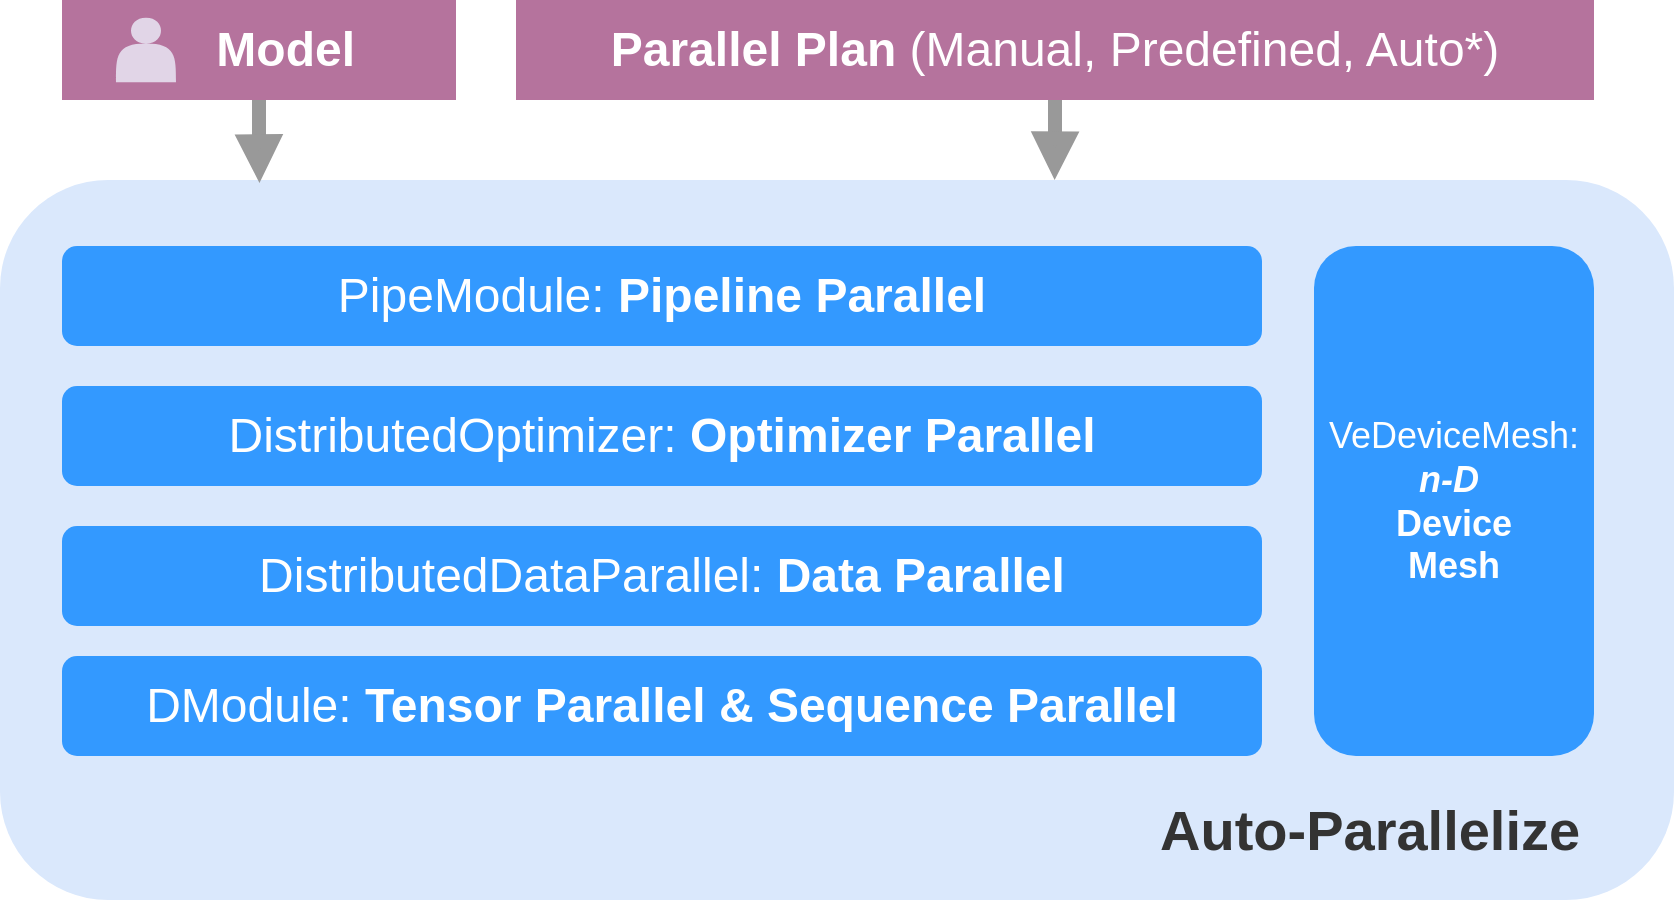 <mxfile version="24.7.6">
  <diagram id="pabh4VRL329Ow-zuKTrx" name="Page-2">
    <mxGraphModel grid="1" page="1" gridSize="10" guides="1" tooltips="1" connect="1" arrows="1" fold="1" pageScale="1" pageWidth="850" pageHeight="1100" math="0" shadow="0">
      <root>
        <mxCell id="0" />
        <mxCell id="1" parent="0" />
        <mxCell id="z3incYetGYqbkUJ2la4z-1" value="" style="rounded=1;whiteSpace=wrap;html=1;fillColor=#dae8fc;strokeWidth=4;strokeColor=none;" vertex="1" parent="1">
          <mxGeometry x="230" y="610" width="837" height="360" as="geometry" />
        </mxCell>
        <mxCell id="z3incYetGYqbkUJ2la4z-2" value="PipeModule:&lt;b&gt;&amp;nbsp;Pipeline Parallel&lt;/b&gt;" style="rounded=1;whiteSpace=wrap;html=1;fontSize=24;fillColor=#3399ff;strokeColor=none;verticalAlign=middle;fontColor=#FFFFFF;" vertex="1" parent="1">
          <mxGeometry x="261" y="643" width="600" height="50" as="geometry" />
        </mxCell>
        <mxCell id="z3incYetGYqbkUJ2la4z-3" value="DistributedDataParallel: &lt;b&gt;Data Parallel&lt;/b&gt;" style="rounded=1;whiteSpace=wrap;html=1;fontSize=24;fillColor=#3399ff;strokeColor=none;verticalAlign=middle;fontColor=#FFFFFF;" vertex="1" parent="1">
          <mxGeometry x="261" y="783" width="600" height="50" as="geometry" />
        </mxCell>
        <mxCell id="z3incYetGYqbkUJ2la4z-4" value="DModule: &lt;b&gt;Tensor Parallel &amp;amp; Sequence Parallel&lt;/b&gt;" style="rounded=1;whiteSpace=wrap;html=1;fontSize=24;fillColor=#3399ff;strokeColor=none;verticalAlign=middle;fontColor=#FFFFFF;" vertex="1" parent="1">
          <mxGeometry x="261" y="848" width="600" height="50" as="geometry" />
        </mxCell>
        <mxCell id="z3incYetGYqbkUJ2la4z-5" value="DistributedOptimizer: &lt;b&gt;Optimizer Parallel&lt;/b&gt;" style="rounded=1;whiteSpace=wrap;html=1;fontSize=24;fillColor=#3399ff;strokeColor=none;verticalAlign=middle;fontColor=#FFFFFF;" vertex="1" parent="1">
          <mxGeometry x="261" y="713" width="600" height="50" as="geometry" />
        </mxCell>
        <mxCell id="z3incYetGYqbkUJ2la4z-6" value="&lt;span style=&quot;font-size: 18px;&quot;&gt;VeDeviceMesh:&lt;br&gt;&lt;b&gt;&lt;i&gt;n-D&lt;/i&gt;&amp;nbsp;&lt;br&gt;Device &lt;br&gt;Mesh&lt;/b&gt;&lt;br&gt;&lt;/span&gt;" style="rounded=1;whiteSpace=wrap;html=1;fontSize=18;fillColor=#3399ff;strokeColor=none;verticalAlign=middle;rotation=0;direction=west;fontStyle=0;fontColor=#FFFFFF;" vertex="1" parent="1">
          <mxGeometry x="887" y="643" width="140" height="255" as="geometry" />
        </mxCell>
        <mxCell id="z3incYetGYqbkUJ2la4z-7" value="" style="edgeStyle=orthogonalEdgeStyle;rounded=0;orthogonalLoop=1;jettySize=auto;html=1;fillColor=#f5f5f5;strokeColor=#999999;endArrow=block;endFill=1;strokeWidth=7;exitX=0.5;exitY=1;exitDx=0;exitDy=0;endSize=6;entryX=0.155;entryY=0.004;entryDx=0;entryDy=0;entryPerimeter=0;" edge="1" parent="1" source="z3incYetGYqbkUJ2la4z-8" target="z3incYetGYqbkUJ2la4z-1">
          <mxGeometry relative="1" as="geometry">
            <mxPoint x="472" y="659" as="targetPoint" />
          </mxGeometry>
        </mxCell>
        <mxCell id="z3incYetGYqbkUJ2la4z-8" value="&amp;nbsp; &amp;nbsp; Model" style="rounded=0;whiteSpace=wrap;html=1;fillColor=#B5739D;strokeColor=none;labelBackgroundColor=none;container=0;fontColor=#FFFFFF;fontSize=24;fontStyle=1" vertex="1" parent="1">
          <mxGeometry x="261" y="520" width="197" height="50" as="geometry" />
        </mxCell>
        <mxCell id="z3incYetGYqbkUJ2la4z-9" value="Parallel Plan &lt;span style=&quot;font-weight: normal;&quot;&gt;(Manual, Predefined, Auto*)&lt;/span&gt;" style="rounded=0;whiteSpace=wrap;html=1;fillColor=#B5739D;strokeColor=none;labelBackgroundColor=none;container=0;fontColor=#FFFFFF;fontSize=24;fontStyle=1" vertex="1" parent="1">
          <mxGeometry x="488" y="520" width="539" height="50" as="geometry" />
        </mxCell>
        <mxCell id="z3incYetGYqbkUJ2la4z-10" value="&lt;b style=&quot;border-color: var(--border-color); font-family: Helvetica; font-style: normal; font-variant-ligatures: normal; font-variant-caps: normal; letter-spacing: normal; orphans: 2; text-align: center; text-indent: 0px; text-transform: none; widows: 2; word-spacing: 0px; -webkit-text-stroke-width: 0px; text-decoration-thickness: initial; text-decoration-style: initial; text-decoration-color: initial;&quot;&gt;&lt;font style=&quot;font-size: 28px;&quot;&gt;Auto-Parallelize&lt;/font&gt;&lt;/b&gt;" style="text;whiteSpace=wrap;html=1;fontColor=#333333;" vertex="1" parent="1">
          <mxGeometry x="808" y="912" width="233" height="50" as="geometry" />
        </mxCell>
        <mxCell id="z3incYetGYqbkUJ2la4z-11" value="" style="edgeStyle=orthogonalEdgeStyle;rounded=0;orthogonalLoop=1;jettySize=auto;html=1;fillColor=#f5f5f5;strokeColor=#999999;endArrow=block;endFill=1;strokeWidth=7;exitX=0.5;exitY=1;exitDx=0;exitDy=0;endSize=6;entryX=0.63;entryY=0;entryDx=0;entryDy=0;entryPerimeter=0;" edge="1" parent="1" source="z3incYetGYqbkUJ2la4z-9" target="z3incYetGYqbkUJ2la4z-1">
          <mxGeometry relative="1" as="geometry">
            <mxPoint x="808" y="590" as="targetPoint" />
            <mxPoint x="370" y="580" as="sourcePoint" />
            <Array as="points">
              <mxPoint x="757" y="590" />
              <mxPoint x="757" y="590" />
            </Array>
          </mxGeometry>
        </mxCell>
        <mxCell id="z3incYetGYqbkUJ2la4z-12" value="" style="shape=actor;whiteSpace=wrap;html=1;fillColor=#E1D5E7;strokeColor=none;gradientColor=none;container=0;" vertex="1" parent="1">
          <mxGeometry x="288" y="528.88" width="30" height="32.25" as="geometry" />
        </mxCell>
      </root>
    </mxGraphModel>
  </diagram>
</mxfile>
